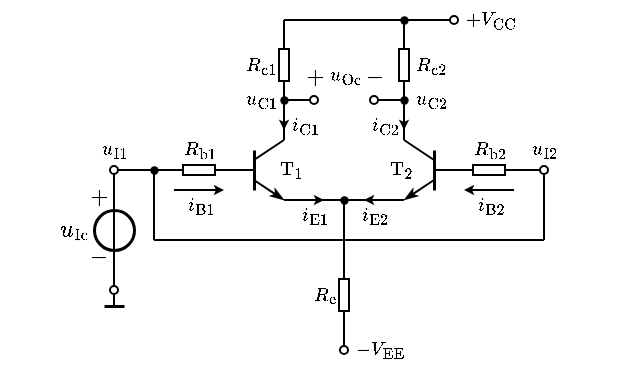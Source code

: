 <mxfile version="17.2.1" type="device"><diagram id="x9V7m3-i7VzuOwvDBuef" name="第 1 页"><mxGraphModel dx="262" dy="190" grid="1" gridSize="5" guides="1" tooltips="1" connect="1" arrows="1" fold="1" page="1" pageScale="1" pageWidth="827" pageHeight="1169" math="1" shadow="0"><root><mxCell id="0"/><mxCell id="1" parent="0"/><mxCell id="RqCXVm0bc8xEohMp1M6Q-3" value="$$R_\mathrm{b1}$$" style="text;html=1;resizable=1;autosize=1;align=center;verticalAlign=middle;points=[];fillColor=none;strokeColor=none;rounded=0;fontSize=8;movable=1;rotatable=1;deletable=1;editable=1;connectable=0;allowArrows=0;" parent="1" vertex="1"><mxGeometry x="185" y="120" width="25" height="20" as="geometry"/></mxCell><mxCell id="RqCXVm0bc8xEohMp1M6Q-4" value="" style="endArrow=none;html=1;rounded=0;fontSize=10;startSize=4;endSize=4;entryX=1;entryY=0.5;entryDx=0;entryDy=0;entryPerimeter=0;startArrow=oval;startFill=0;" parent="1" target="RqCXVm0bc8xEohMp1M6Q-5" edge="1"><mxGeometry width="50" height="50" relative="1" as="geometry"><mxPoint x="155" y="140" as="sourcePoint"/><mxPoint x="434.5" y="60.5" as="targetPoint"/></mxGeometry></mxCell><mxCell id="RqCXVm0bc8xEohMp1M6Q-5" value="" style="pointerEvents=1;verticalLabelPosition=bottom;shadow=0;dashed=0;align=center;html=1;verticalAlign=top;shape=mxgraph.electrical.resistors.resistor_1;fontSize=10;direction=west;allowArrows=0;" parent="1" vertex="1"><mxGeometry x="185" y="137.5" width="25" height="5" as="geometry"/></mxCell><mxCell id="RqCXVm0bc8xEohMp1M6Q-6" value="" style="endArrow=none;html=1;rounded=0;fontSize=10;startSize=4;endSize=4;exitX=0;exitY=0.5;exitDx=0;exitDy=0;exitPerimeter=0;" parent="1" source="RqCXVm0bc8xEohMp1M6Q-5" edge="1"><mxGeometry width="50" height="50" relative="1" as="geometry"><mxPoint x="327" y="45.5" as="sourcePoint"/><mxPoint x="220" y="140" as="targetPoint"/></mxGeometry></mxCell><mxCell id="RqCXVm0bc8xEohMp1M6Q-11" value="$$R_\mathrm{e}$$" style="text;html=1;resizable=1;autosize=1;align=center;verticalAlign=middle;points=[];fillColor=none;strokeColor=none;rounded=0;fontSize=8;movable=1;rotatable=1;deletable=1;editable=1;connectable=0;allowArrows=0;" parent="1" vertex="1"><mxGeometry x="250" y="195" width="20" height="15" as="geometry"/></mxCell><mxCell id="RqCXVm0bc8xEohMp1M6Q-12" value="" style="endArrow=none;html=1;rounded=0;fontSize=10;startSize=4;endSize=4;entryX=1;entryY=0.5;entryDx=0;entryDy=0;entryPerimeter=0;" parent="1" target="RqCXVm0bc8xEohMp1M6Q-13" edge="1"><mxGeometry width="50" height="50" relative="1" as="geometry"><mxPoint x="270" y="155" as="sourcePoint"/><mxPoint x="467" y="125.5" as="targetPoint"/></mxGeometry></mxCell><mxCell id="RqCXVm0bc8xEohMp1M6Q-13" value="" style="pointerEvents=1;verticalLabelPosition=bottom;shadow=0;dashed=0;align=center;html=1;verticalAlign=top;shape=mxgraph.electrical.resistors.resistor_1;fontSize=10;direction=north;allowArrows=0;" parent="1" vertex="1"><mxGeometry x="267.5" y="190" width="5" height="25" as="geometry"/></mxCell><mxCell id="RqCXVm0bc8xEohMp1M6Q-14" value="" style="endArrow=oval;html=1;rounded=0;fontSize=10;startSize=4;endSize=4;exitX=0;exitY=0.5;exitDx=0;exitDy=0;exitPerimeter=0;endFill=0;" parent="1" source="RqCXVm0bc8xEohMp1M6Q-13" edge="1"><mxGeometry width="50" height="50" relative="1" as="geometry"><mxPoint x="359.5" y="125.5" as="sourcePoint"/><mxPoint x="270" y="230" as="targetPoint"/></mxGeometry></mxCell><mxCell id="RqCXVm0bc8xEohMp1M6Q-17" value="" style="group" parent="1" vertex="1" connectable="0"><mxGeometry x="210" y="125" width="30" height="30" as="geometry"/></mxCell><mxCell id="RqCXVm0bc8xEohMp1M6Q-18" value="" style="endArrow=none;html=1;rounded=0;" parent="RqCXVm0bc8xEohMp1M6Q-17" edge="1"><mxGeometry width="50" height="50" relative="1" as="geometry"><mxPoint y="15" as="sourcePoint"/><mxPoint x="15" y="15" as="targetPoint"/></mxGeometry></mxCell><mxCell id="RqCXVm0bc8xEohMp1M6Q-19" value="" style="endArrow=none;html=1;rounded=0;strokeWidth=1.5;" parent="RqCXVm0bc8xEohMp1M6Q-17" edge="1"><mxGeometry width="50" height="50" relative="1" as="geometry"><mxPoint x="15" y="25" as="sourcePoint"/><mxPoint x="15" y="5" as="targetPoint"/></mxGeometry></mxCell><mxCell id="RqCXVm0bc8xEohMp1M6Q-20" value="" style="endArrow=none;html=1;rounded=0;" parent="RqCXVm0bc8xEohMp1M6Q-17" edge="1"><mxGeometry width="50" height="50" relative="1" as="geometry"><mxPoint x="15" y="10" as="sourcePoint"/><mxPoint x="30" as="targetPoint"/></mxGeometry></mxCell><mxCell id="RqCXVm0bc8xEohMp1M6Q-21" value="" style="endArrow=classicThin;html=1;rounded=0;endFill=1;endSize=4;startSize=4;" parent="RqCXVm0bc8xEohMp1M6Q-17" edge="1"><mxGeometry width="50" height="50" relative="1" as="geometry"><mxPoint x="15" y="20" as="sourcePoint"/><mxPoint x="30" y="30" as="targetPoint"/></mxGeometry></mxCell><mxCell id="RqCXVm0bc8xEohMp1M6Q-22" value="" style="endArrow=none;html=1;rounded=0;" parent="1" edge="1"><mxGeometry width="50" height="50" relative="1" as="geometry"><mxPoint x="240" y="155" as="sourcePoint"/><mxPoint x="300" y="155" as="targetPoint"/></mxGeometry></mxCell><mxCell id="RqCXVm0bc8xEohMp1M6Q-24" value="" style="pointerEvents=1;verticalLabelPosition=bottom;shadow=0;dashed=0;align=center;html=1;verticalAlign=top;shape=mxgraph.electrical.resistors.resistor_1;fontSize=10;direction=north;allowArrows=0;" parent="1" vertex="1"><mxGeometry x="237.5" y="75" width="5" height="25" as="geometry"/></mxCell><mxCell id="RqCXVm0bc8xEohMp1M6Q-25" value="" style="endArrow=none;html=1;rounded=0;entryX=0;entryY=0.5;entryDx=0;entryDy=0;entryPerimeter=0;" parent="1" target="RqCXVm0bc8xEohMp1M6Q-24" edge="1"><mxGeometry width="50" height="50" relative="1" as="geometry"><mxPoint x="240" y="125" as="sourcePoint"/><mxPoint x="290" y="75" as="targetPoint"/></mxGeometry></mxCell><mxCell id="RqCXVm0bc8xEohMp1M6Q-26" value="" style="endArrow=none;html=1;rounded=0;exitX=1;exitY=0.5;exitDx=0;exitDy=0;exitPerimeter=0;" parent="1" source="RqCXVm0bc8xEohMp1M6Q-24" edge="1"><mxGeometry width="50" height="50" relative="1" as="geometry"><mxPoint x="200" y="70" as="sourcePoint"/><mxPoint x="240" y="65" as="targetPoint"/></mxGeometry></mxCell><mxCell id="RqCXVm0bc8xEohMp1M6Q-27" value="" style="endArrow=oval;html=1;rounded=0;endFill=0;endSize=4;startSize=4;" parent="1" edge="1"><mxGeometry width="50" height="50" relative="1" as="geometry"><mxPoint x="240" y="105" as="sourcePoint"/><mxPoint x="255" y="105" as="targetPoint"/></mxGeometry></mxCell><mxCell id="RqCXVm0bc8xEohMp1M6Q-28" value="" style="endArrow=classic;html=1;rounded=0;startSize=2;endSize=2;" parent="1" edge="1"><mxGeometry width="50" height="50" relative="1" as="geometry"><mxPoint x="240" y="105" as="sourcePoint"/><mxPoint x="240" y="120" as="targetPoint"/></mxGeometry></mxCell><mxCell id="RqCXVm0bc8xEohMp1M6Q-29" value="" style="group;flipV=0;flipH=1;" parent="1" vertex="1" connectable="0"><mxGeometry x="300" y="125" width="30" height="30" as="geometry"/></mxCell><mxCell id="RqCXVm0bc8xEohMp1M6Q-30" value="" style="endArrow=none;html=1;rounded=0;startSize=4;endSize=4;" parent="RqCXVm0bc8xEohMp1M6Q-29" edge="1"><mxGeometry width="50" height="50" relative="1" as="geometry"><mxPoint x="30" y="15" as="sourcePoint"/><mxPoint x="15" y="15" as="targetPoint"/></mxGeometry></mxCell><mxCell id="RqCXVm0bc8xEohMp1M6Q-31" value="" style="endArrow=none;html=1;rounded=0;strokeWidth=1.5;startSize=4;endSize=4;" parent="RqCXVm0bc8xEohMp1M6Q-29" edge="1"><mxGeometry width="50" height="50" relative="1" as="geometry"><mxPoint x="15" y="25" as="sourcePoint"/><mxPoint x="15" y="5" as="targetPoint"/></mxGeometry></mxCell><mxCell id="RqCXVm0bc8xEohMp1M6Q-32" value="" style="endArrow=none;html=1;rounded=0;startSize=4;endSize=4;" parent="RqCXVm0bc8xEohMp1M6Q-29" edge="1"><mxGeometry width="50" height="50" relative="1" as="geometry"><mxPoint x="15" y="10" as="sourcePoint"/><mxPoint as="targetPoint"/></mxGeometry></mxCell><mxCell id="RqCXVm0bc8xEohMp1M6Q-33" value="" style="endArrow=classicThin;html=1;rounded=0;endFill=1;endSize=4;startSize=4;" parent="RqCXVm0bc8xEohMp1M6Q-29" edge="1"><mxGeometry width="50" height="50" relative="1" as="geometry"><mxPoint x="15" y="20" as="sourcePoint"/><mxPoint y="30" as="targetPoint"/></mxGeometry></mxCell><mxCell id="RqCXVm0bc8xEohMp1M6Q-35" value="" style="pointerEvents=1;verticalLabelPosition=bottom;shadow=0;dashed=0;align=center;html=1;verticalAlign=top;shape=mxgraph.electrical.resistors.resistor_1;fontSize=10;direction=north;allowArrows=0;" parent="1" vertex="1"><mxGeometry x="297.5" y="75" width="5" height="25" as="geometry"/></mxCell><mxCell id="RqCXVm0bc8xEohMp1M6Q-36" value="" style="endArrow=none;html=1;rounded=0;entryX=0;entryY=0.5;entryDx=0;entryDy=0;entryPerimeter=0;" parent="1" target="RqCXVm0bc8xEohMp1M6Q-35" edge="1"><mxGeometry width="50" height="50" relative="1" as="geometry"><mxPoint x="300" y="125" as="sourcePoint"/><mxPoint x="350" y="75" as="targetPoint"/></mxGeometry></mxCell><mxCell id="RqCXVm0bc8xEohMp1M6Q-37" value="" style="endArrow=none;html=1;rounded=0;exitX=1;exitY=0.5;exitDx=0;exitDy=0;exitPerimeter=0;" parent="1" source="RqCXVm0bc8xEohMp1M6Q-35" edge="1"><mxGeometry width="50" height="50" relative="1" as="geometry"><mxPoint x="260" y="70" as="sourcePoint"/><mxPoint x="300" y="65" as="targetPoint"/></mxGeometry></mxCell><mxCell id="RqCXVm0bc8xEohMp1M6Q-38" value="" style="endArrow=oval;html=1;rounded=0;endFill=0;endSize=4;startSize=4;" parent="1" edge="1"><mxGeometry width="50" height="50" relative="1" as="geometry"><mxPoint x="300" y="105" as="sourcePoint"/><mxPoint x="285" y="105" as="targetPoint"/></mxGeometry></mxCell><mxCell id="RqCXVm0bc8xEohMp1M6Q-39" value="" style="endArrow=classic;html=1;rounded=0;startSize=2;endSize=2;" parent="1" edge="1"><mxGeometry width="50" height="50" relative="1" as="geometry"><mxPoint x="300" y="105" as="sourcePoint"/><mxPoint x="300" y="120" as="targetPoint"/></mxGeometry></mxCell><mxCell id="RqCXVm0bc8xEohMp1M6Q-41" value="" style="endArrow=none;html=1;rounded=0;fontSize=10;startSize=4;endSize=4;entryX=0;entryY=0.5;entryDx=0;entryDy=0;entryPerimeter=0;startArrow=oval;startFill=0;" parent="1" target="RqCXVm0bc8xEohMp1M6Q-42" edge="1"><mxGeometry width="50" height="50" relative="1" as="geometry"><mxPoint x="370" y="140" as="sourcePoint"/><mxPoint x="577.5" y="60.5" as="targetPoint"/></mxGeometry></mxCell><mxCell id="RqCXVm0bc8xEohMp1M6Q-42" value="" style="pointerEvents=1;verticalLabelPosition=bottom;shadow=0;dashed=0;align=center;html=1;verticalAlign=top;shape=mxgraph.electrical.resistors.resistor_1;fontSize=10;direction=west;allowArrows=0;" parent="1" vertex="1"><mxGeometry x="330" y="137.5" width="25" height="5" as="geometry"/></mxCell><mxCell id="RqCXVm0bc8xEohMp1M6Q-43" value="" style="endArrow=none;html=1;rounded=0;startSize=4;endSize=4;entryX=1;entryY=0.5;entryDx=0;entryDy=0;entryPerimeter=0;" parent="1" target="RqCXVm0bc8xEohMp1M6Q-42" edge="1"><mxGeometry width="50" height="50" relative="1" as="geometry"><mxPoint x="325" y="140" as="sourcePoint"/><mxPoint x="380" y="170" as="targetPoint"/></mxGeometry></mxCell><mxCell id="RqCXVm0bc8xEohMp1M6Q-44" value="" style="shape=waypoint;sketch=0;fillStyle=solid;size=6;pointerEvents=1;points=[];fillColor=none;resizable=1;rotatable=1;perimeter=centerPerimeter;snapToPoint=1;strokeWidth=0.1;movable=1;deletable=1;editable=1;connectable=1;" parent="1" vertex="1"><mxGeometry x="265" y="150" width="10" height="10" as="geometry"/></mxCell><mxCell id="RqCXVm0bc8xEohMp1M6Q-45" value="" style="endArrow=classic;html=1;rounded=0;startSize=2;endSize=2;" parent="1" edge="1"><mxGeometry width="50" height="50" relative="1" as="geometry"><mxPoint x="255" y="155" as="sourcePoint"/><mxPoint x="260" y="155" as="targetPoint"/></mxGeometry></mxCell><mxCell id="RqCXVm0bc8xEohMp1M6Q-46" value="" style="endArrow=classic;html=1;rounded=0;startSize=2;endSize=2;" parent="1" edge="1"><mxGeometry width="50" height="50" relative="1" as="geometry"><mxPoint x="285" y="155" as="sourcePoint"/><mxPoint x="280" y="155" as="targetPoint"/></mxGeometry></mxCell><mxCell id="RqCXVm0bc8xEohMp1M6Q-47" value="$$i_{\mathrm{E2}}$$" style="text;html=1;align=center;verticalAlign=middle;resizable=1;points=[];autosize=1;strokeColor=none;fillColor=none;fontSize=8;movable=1;rotatable=1;deletable=1;editable=1;connectable=1;" parent="1" vertex="1"><mxGeometry x="275" y="155" width="20" height="15" as="geometry"/></mxCell><mxCell id="RqCXVm0bc8xEohMp1M6Q-48" value="$$i_{\mathrm{E1}}$$" style="text;html=1;align=center;verticalAlign=middle;resizable=1;points=[];autosize=1;strokeColor=none;fillColor=none;fontSize=8;movable=1;rotatable=1;deletable=1;editable=1;connectable=1;" parent="1" vertex="1"><mxGeometry x="245" y="155" width="20" height="15" as="geometry"/></mxCell><mxCell id="RqCXVm0bc8xEohMp1M6Q-49" value="$$R_\mathrm{b2}$$" style="text;html=1;resizable=1;autosize=1;align=center;verticalAlign=middle;points=[];fillColor=none;strokeColor=none;rounded=0;fontSize=8;movable=1;rotatable=1;deletable=1;editable=1;connectable=0;allowArrows=0;" parent="1" vertex="1"><mxGeometry x="330" y="120" width="25" height="20" as="geometry"/></mxCell><mxCell id="RqCXVm0bc8xEohMp1M6Q-50" value="$$R_\mathrm{c2}$$" style="text;html=1;resizable=1;autosize=1;align=center;verticalAlign=middle;points=[];fillColor=none;strokeColor=none;rounded=0;fontSize=8;movable=1;rotatable=1;deletable=1;editable=1;connectable=0;allowArrows=0;" parent="1" vertex="1"><mxGeometry x="300" y="80" width="25" height="15" as="geometry"/></mxCell><mxCell id="RqCXVm0bc8xEohMp1M6Q-51" value="$$R_\mathrm{c1}$$" style="text;html=1;resizable=1;autosize=1;align=center;verticalAlign=middle;points=[];fillColor=none;strokeColor=none;rounded=0;fontSize=8;movable=1;rotatable=1;deletable=1;editable=1;connectable=0;allowArrows=0;" parent="1" vertex="1"><mxGeometry x="215" y="80" width="25" height="15" as="geometry"/></mxCell><mxCell id="RqCXVm0bc8xEohMp1M6Q-52" value="" style="endArrow=oval;html=1;rounded=0;fontSize=8;startSize=4;endSize=4;endFill=0;" parent="1" edge="1"><mxGeometry width="50" height="50" relative="1" as="geometry"><mxPoint x="240" y="65" as="sourcePoint"/><mxPoint x="325" y="65" as="targetPoint"/></mxGeometry></mxCell><mxCell id="RqCXVm0bc8xEohMp1M6Q-53" value="" style="shape=waypoint;sketch=0;fillStyle=solid;size=6;pointerEvents=1;points=[];fillColor=none;resizable=1;rotatable=1;perimeter=centerPerimeter;snapToPoint=1;strokeWidth=0.1;movable=1;deletable=1;editable=1;connectable=1;" parent="1" vertex="1"><mxGeometry x="295" y="60" width="10" height="10" as="geometry"/></mxCell><mxCell id="RqCXVm0bc8xEohMp1M6Q-54" value="$$+V_{\mathrm{CC}}$$" style="text;html=1;align=center;verticalAlign=middle;resizable=1;points=[];autosize=1;strokeColor=none;fillColor=none;fontSize=8;movable=1;rotatable=1;deletable=1;editable=1;connectable=1;" parent="1" vertex="1"><mxGeometry x="325" y="55" width="35" height="20" as="geometry"/></mxCell><mxCell id="RqCXVm0bc8xEohMp1M6Q-55" value="" style="shape=waypoint;sketch=0;fillStyle=solid;size=6;pointerEvents=1;points=[];fillColor=none;resizable=1;rotatable=1;perimeter=centerPerimeter;snapToPoint=1;strokeWidth=0.1;movable=1;deletable=1;editable=1;connectable=1;" parent="1" vertex="1"><mxGeometry x="235" y="100" width="10" height="10" as="geometry"/></mxCell><mxCell id="RqCXVm0bc8xEohMp1M6Q-56" value="" style="shape=waypoint;sketch=0;fillStyle=solid;size=6;pointerEvents=1;points=[];fillColor=none;resizable=1;rotatable=1;perimeter=centerPerimeter;snapToPoint=1;strokeWidth=0.1;movable=1;deletable=1;editable=1;connectable=1;" parent="1" vertex="1"><mxGeometry x="295" y="100" width="10" height="10" as="geometry"/></mxCell><mxCell id="RqCXVm0bc8xEohMp1M6Q-57" value="$$u_{\mathrm{C1}}$$" style="text;html=1;align=center;verticalAlign=middle;resizable=1;points=[];autosize=1;strokeColor=none;fillColor=none;fontSize=8;movable=1;rotatable=1;deletable=1;editable=1;connectable=1;" parent="1" vertex="1"><mxGeometry x="215" y="100" width="25" height="10" as="geometry"/></mxCell><mxCell id="RqCXVm0bc8xEohMp1M6Q-58" value="$$u_{\mathrm{C2}}$$" style="text;html=1;align=center;verticalAlign=middle;resizable=1;points=[];autosize=1;strokeColor=none;fillColor=none;fontSize=8;movable=1;rotatable=1;deletable=1;editable=1;connectable=1;" parent="1" vertex="1"><mxGeometry x="300" y="100" width="25" height="10" as="geometry"/></mxCell><mxCell id="RqCXVm0bc8xEohMp1M6Q-59" value="$$u_{\mathrm{Oc}}$$" style="text;html=1;align=center;verticalAlign=middle;resizable=1;points=[];autosize=1;strokeColor=none;fillColor=none;fontSize=8;movable=1;rotatable=1;deletable=1;editable=1;connectable=0;" parent="1" vertex="1"><mxGeometry x="255" y="83" width="30" height="20" as="geometry"/></mxCell><mxCell id="RqCXVm0bc8xEohMp1M6Q-60" value="$$+$$" style="text;html=1;align=center;verticalAlign=middle;resizable=1;points=[];autosize=1;strokeColor=none;fillColor=none;fontSize=10;movable=1;rotatable=1;deletable=1;editable=1;connectable=0;" parent="1" vertex="1"><mxGeometry x="245" y="85" width="20" height="15" as="geometry"/></mxCell><mxCell id="RqCXVm0bc8xEohMp1M6Q-61" value="$$-$$" style="text;html=1;align=center;verticalAlign=middle;resizable=1;points=[];autosize=1;strokeColor=none;fillColor=none;fontSize=10;movable=1;rotatable=1;deletable=1;editable=1;connectable=0;" parent="1" vertex="1"><mxGeometry x="275" y="85" width="20" height="15" as="geometry"/></mxCell><mxCell id="RqCXVm0bc8xEohMp1M6Q-62" value="$$i_{\mathrm{C1}}$$" style="text;html=1;align=center;verticalAlign=middle;resizable=1;points=[];autosize=1;strokeColor=none;fillColor=none;fontSize=8;movable=1;rotatable=1;deletable=1;editable=1;connectable=1;" parent="1" vertex="1"><mxGeometry x="240" y="110" width="20" height="15" as="geometry"/></mxCell><mxCell id="RqCXVm0bc8xEohMp1M6Q-63" value="$$i_{\mathrm{C2}}$$" style="text;html=1;align=center;verticalAlign=middle;resizable=1;points=[];autosize=1;strokeColor=none;fillColor=none;fontSize=8;movable=1;rotatable=1;deletable=1;editable=1;connectable=1;" parent="1" vertex="1"><mxGeometry x="280" y="110" width="20" height="15" as="geometry"/></mxCell><mxCell id="RqCXVm0bc8xEohMp1M6Q-64" value="$$\mathrm{T}_{1}$$" style="text;html=1;align=center;verticalAlign=middle;resizable=1;points=[];autosize=1;strokeColor=none;fillColor=none;fontSize=8;movable=1;rotatable=1;deletable=1;editable=1;connectable=1;" parent="1" vertex="1"><mxGeometry x="235" y="135" width="15" height="10" as="geometry"/></mxCell><mxCell id="RqCXVm0bc8xEohMp1M6Q-65" value="$$\mathrm{T}_{2}$$" style="text;html=1;align=center;verticalAlign=middle;resizable=1;points=[];autosize=1;strokeColor=none;fillColor=none;fontSize=8;movable=1;rotatable=1;deletable=1;editable=1;connectable=1;" parent="1" vertex="1"><mxGeometry x="290" y="135" width="15" height="10" as="geometry"/></mxCell><mxCell id="RqCXVm0bc8xEohMp1M6Q-66" value="$$-V_{\mathrm{EE}}$$" style="text;html=1;align=center;verticalAlign=middle;resizable=1;points=[];autosize=1;strokeColor=none;fillColor=none;fontSize=8;movable=1;rotatable=1;deletable=1;editable=1;connectable=1;" parent="1" vertex="1"><mxGeometry x="270" y="225" width="35" height="10" as="geometry"/></mxCell><mxCell id="RqCXVm0bc8xEohMp1M6Q-67" value="$$u_{\mathrm{I1}}$$" style="text;html=1;align=center;verticalAlign=middle;resizable=1;points=[];autosize=1;strokeColor=none;fillColor=none;fontSize=8;movable=1;rotatable=1;deletable=1;editable=1;connectable=1;" parent="1" vertex="1"><mxGeometry x="145" y="122.5" width="20" height="15" as="geometry"/></mxCell><mxCell id="RqCXVm0bc8xEohMp1M6Q-68" value="$$u_{\mathrm{I2}}$$" style="text;html=1;align=center;verticalAlign=middle;resizable=1;points=[];autosize=1;strokeColor=none;fillColor=none;fontSize=8;movable=1;rotatable=1;deletable=1;editable=1;connectable=1;" parent="1" vertex="1"><mxGeometry x="360" y="122.5" width="20" height="15" as="geometry"/></mxCell><mxCell id="RqCXVm0bc8xEohMp1M6Q-70" value="" style="endArrow=classic;html=1;rounded=0;fontSize=8;startSize=2;endSize=2;" parent="1" edge="1"><mxGeometry width="50" height="50" relative="1" as="geometry"><mxPoint x="185" y="150" as="sourcePoint"/><mxPoint x="210" y="150" as="targetPoint"/></mxGeometry></mxCell><mxCell id="RqCXVm0bc8xEohMp1M6Q-71" value="$$i_{\mathrm{B1}}$$" style="text;html=1;align=center;verticalAlign=middle;resizable=1;points=[];autosize=1;strokeColor=none;fillColor=none;fontSize=8;movable=1;rotatable=1;deletable=1;editable=1;connectable=1;" parent="1" vertex="1"><mxGeometry x="190" y="150" width="15" height="15" as="geometry"/></mxCell><mxCell id="RqCXVm0bc8xEohMp1M6Q-72" value="" style="endArrow=classic;html=1;rounded=0;fontSize=8;startSize=2;endSize=2;" parent="1" edge="1"><mxGeometry width="50" height="50" relative="1" as="geometry"><mxPoint x="355" y="150" as="sourcePoint"/><mxPoint x="330" y="150" as="targetPoint"/></mxGeometry></mxCell><mxCell id="RqCXVm0bc8xEohMp1M6Q-73" value="$$i_{\mathrm{B2}}$$" style="text;html=1;align=center;verticalAlign=middle;resizable=1;points=[];autosize=1;strokeColor=none;fillColor=none;fontSize=8;movable=1;rotatable=1;deletable=1;editable=1;connectable=1;" parent="1" vertex="1"><mxGeometry x="335" y="150" width="15" height="15" as="geometry"/></mxCell><mxCell id="I0LEvCnLGGtbk64xg94X-1" value="" style="endArrow=none;html=1;rounded=0;" parent="1" edge="1"><mxGeometry width="50" height="50" relative="1" as="geometry"><mxPoint x="175" y="175" as="sourcePoint"/><mxPoint x="175" y="140" as="targetPoint"/></mxGeometry></mxCell><mxCell id="I0LEvCnLGGtbk64xg94X-2" value="" style="shape=waypoint;sketch=0;fillStyle=solid;size=6;pointerEvents=1;points=[];fillColor=none;resizable=1;rotatable=1;perimeter=centerPerimeter;snapToPoint=1;strokeWidth=0.1;movable=1;deletable=1;editable=1;connectable=1;" parent="1" vertex="1"><mxGeometry x="170" y="135" width="10" height="10" as="geometry"/></mxCell><mxCell id="I0LEvCnLGGtbk64xg94X-3" value="" style="endArrow=none;html=1;rounded=0;" parent="1" edge="1"><mxGeometry width="50" height="50" relative="1" as="geometry"><mxPoint x="175" y="175" as="sourcePoint"/><mxPoint x="370" y="175" as="targetPoint"/></mxGeometry></mxCell><mxCell id="I0LEvCnLGGtbk64xg94X-4" value="" style="endArrow=none;html=1;rounded=0;" parent="1" edge="1"><mxGeometry width="50" height="50" relative="1" as="geometry"><mxPoint x="370" y="175" as="sourcePoint"/><mxPoint x="370" y="142" as="targetPoint"/></mxGeometry></mxCell><mxCell id="I0LEvCnLGGtbk64xg94X-6" value="$$-$$" style="text;resizable=1;autosize=1;align=center;verticalAlign=middle;points=[];fillColor=none;strokeColor=none;rounded=0;html=1;imageAspect=1;noLabel=0;recursiveResize=1;expand=1;editable=1;movable=1;rotatable=1;deletable=1;connectable=0;comic=0;fontSize=10;" parent="1" vertex="1"><mxGeometry x="139.0" y="172.5" width="15" height="20" as="geometry"/></mxCell><mxCell id="I0LEvCnLGGtbk64xg94X-7" value="$$+$$" style="text;html=1;resizable=1;autosize=1;align=center;verticalAlign=middle;points=[];fillColor=none;strokeColor=none;rounded=0;movable=1;rotatable=1;deletable=1;editable=1;connectable=0;fontSize=10;" parent="1" vertex="1"><mxGeometry x="139.0" y="143" width="15" height="20" as="geometry"/></mxCell><mxCell id="I0LEvCnLGGtbk64xg94X-8" value="" style="ellipse;whiteSpace=wrap;html=1;aspect=fixed;labelBorderColor=none;fontSize=10;strokeColor=default;strokeWidth=1.5;fillColor=none;" parent="1" vertex="1"><mxGeometry x="145" y="160" width="20" height="20" as="geometry"/></mxCell><mxCell id="I0LEvCnLGGtbk64xg94X-9" value="" style="endArrow=none;html=1;rounded=0;fontSize=10;startSize=4;endSize=4;exitX=0.5;exitY=0;exitDx=0;exitDy=0;" parent="1" source="I0LEvCnLGGtbk64xg94X-8" edge="1"><mxGeometry width="50" height="50" relative="1" as="geometry"><mxPoint x="155" y="210" as="sourcePoint"/><mxPoint x="155" y="142" as="targetPoint"/></mxGeometry></mxCell><mxCell id="I0LEvCnLGGtbk64xg94X-10" value="\(u_\mathrm{Ic}\)" style="text;html=1;resizable=1;autosize=1;align=center;verticalAlign=middle;points=[];fillColor=none;strokeColor=none;rounded=0;comic=0;movable=1;rotatable=1;deletable=1;editable=1;connectable=0;fontSize=10;" parent="1" vertex="1"><mxGeometry x="125" y="160" width="20" height="20" as="geometry"/></mxCell><mxCell id="I0LEvCnLGGtbk64xg94X-11" value="" style="endArrow=none;html=1;rounded=0;fontSize=10;entryX=0.5;entryY=0;entryDx=0;entryDy=0;exitX=0.5;exitY=1;exitDx=0;exitDy=0;" parent="1" source="I0LEvCnLGGtbk64xg94X-8" target="I0LEvCnLGGtbk64xg94X-8" edge="1"><mxGeometry width="50" height="50" relative="1" as="geometry"><mxPoint x="185" y="200" as="sourcePoint"/><mxPoint x="235" y="150" as="targetPoint"/></mxGeometry></mxCell><mxCell id="I0LEvCnLGGtbk64xg94X-12" value="" style="endArrow=none;html=1;rounded=0;fontSize=10;entryX=0.5;entryY=1;entryDx=0;entryDy=0;startArrow=oval;startFill=0;startSize=4;endSize=4;" parent="1" target="I0LEvCnLGGtbk64xg94X-8" edge="1"><mxGeometry width="50" height="50" relative="1" as="geometry"><mxPoint x="155" y="200" as="sourcePoint"/><mxPoint x="240" y="155" as="targetPoint"/></mxGeometry></mxCell><mxCell id="I0LEvCnLGGtbk64xg94X-13" value="" style="endArrow=none;html=1;rounded=0;startSize=4;endSize=4;" parent="1" edge="1"><mxGeometry width="50" height="50" relative="1" as="geometry"><mxPoint x="155" y="208" as="sourcePoint"/><mxPoint x="155" y="202" as="targetPoint"/><Array as="points"><mxPoint x="155" y="205"/></Array></mxGeometry></mxCell><mxCell id="I0LEvCnLGGtbk64xg94X-14" value="" style="endArrow=none;html=1;rounded=0;startSize=4;endSize=4;strokeWidth=1.5;" parent="1" edge="1"><mxGeometry width="50" height="50" relative="1" as="geometry"><mxPoint x="150" y="208" as="sourcePoint"/><mxPoint x="160" y="208" as="targetPoint"/></mxGeometry></mxCell></root></mxGraphModel></diagram></mxfile>